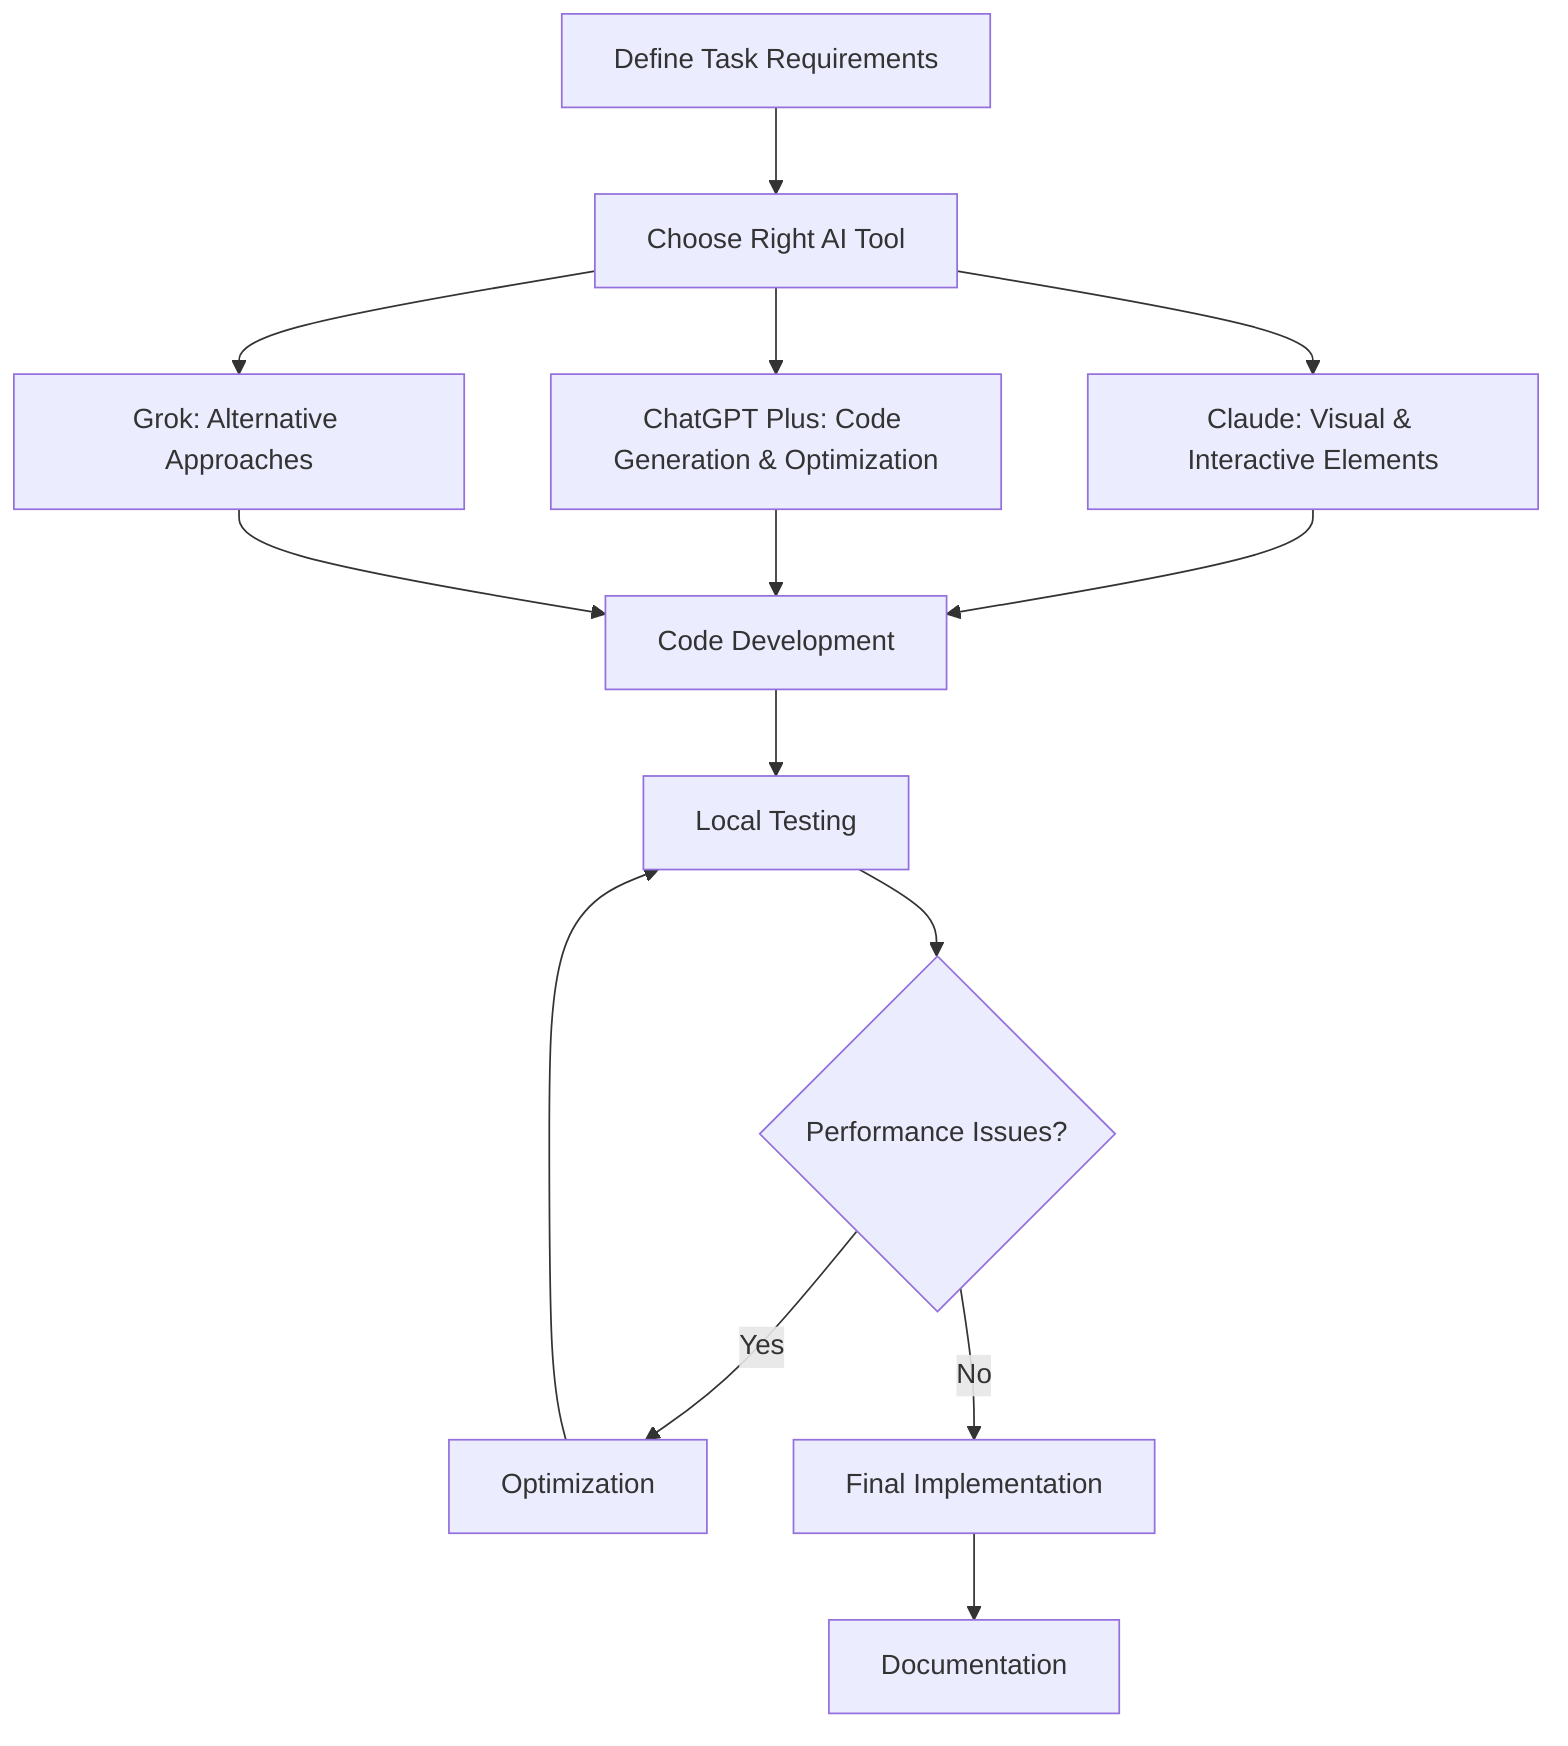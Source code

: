 flowchart TD
    A[Define Task Requirements] --> B[Choose Right AI Tool]
    B --> C1[Claude: Visual & Interactive Elements]
    B --> C2[ChatGPT Plus: Code Generation & Optimization]
    B --> C3[Grok: Alternative Approaches]
    C1 --> D[Code Development]
    C2 --> D
    C3 --> D
    D --> E[Local Testing]
    E --> F{Performance Issues?}
    F -->|Yes| G[Optimization]
    G --> E
    F -->|No| H[Final Implementation]
    H --> I[Documentation]